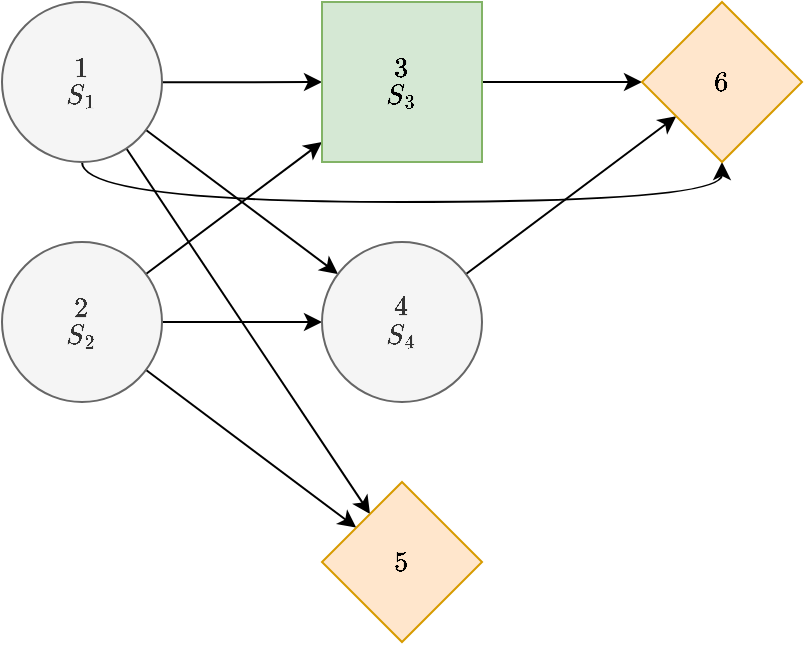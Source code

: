 <mxfile version="13.3.9" type="device"><diagram id="S5gIRan4zH3f460qrwhn" name="Page-1"><mxGraphModel dx="1102" dy="852" grid="1" gridSize="10" guides="1" tooltips="1" connect="1" arrows="1" fold="1" page="1" pageScale="1" pageWidth="850" pageHeight="1100" math="1" shadow="0"><root><mxCell id="0"/><mxCell id="1" parent="0"/><mxCell id="CBkSUQfshbaOBUa4Ht65-1" style="rounded=0;orthogonalLoop=1;jettySize=auto;html=1;" parent="1" source="CBkSUQfshbaOBUa4Ht65-5" target="CBkSUQfshbaOBUa4Ht65-11" edge="1"><mxGeometry relative="1" as="geometry"/></mxCell><mxCell id="CBkSUQfshbaOBUa4Ht65-2" style="edgeStyle=none;rounded=0;orthogonalLoop=1;jettySize=auto;html=1;" parent="1" source="CBkSUQfshbaOBUa4Ht65-5" target="CBkSUQfshbaOBUa4Ht65-13" edge="1"><mxGeometry relative="1" as="geometry"/></mxCell><mxCell id="CBkSUQfshbaOBUa4Ht65-3" style="edgeStyle=orthogonalEdgeStyle;curved=1;rounded=0;orthogonalLoop=1;jettySize=auto;html=1;" parent="1" source="CBkSUQfshbaOBUa4Ht65-5" target="CBkSUQfshbaOBUa4Ht65-14" edge="1"><mxGeometry relative="1" as="geometry"><Array as="points"><mxPoint x="120" y="180"/><mxPoint x="440" y="180"/></Array></mxGeometry></mxCell><mxCell id="CBkSUQfshbaOBUa4Ht65-4" style="rounded=0;orthogonalLoop=1;jettySize=auto;html=1;" parent="1" source="CBkSUQfshbaOBUa4Ht65-5" target="CBkSUQfshbaOBUa4Ht65-15" edge="1"><mxGeometry relative="1" as="geometry"/></mxCell><mxCell id="CBkSUQfshbaOBUa4Ht65-5" value="`1`&lt;br&gt;`S_1`" style="ellipse;whiteSpace=wrap;html=1;aspect=fixed;fontFamily=Helvetica;fontSize=12;fontColor=#333333;align=center;strokeColor=#666666;fillColor=#f5f5f5;" parent="1" vertex="1"><mxGeometry x="80" y="80" width="80" height="80" as="geometry"/></mxCell><mxCell id="CBkSUQfshbaOBUa4Ht65-6" style="rounded=0;orthogonalLoop=1;jettySize=auto;html=1;" parent="1" source="CBkSUQfshbaOBUa4Ht65-9" target="CBkSUQfshbaOBUa4Ht65-13" edge="1"><mxGeometry relative="1" as="geometry"/></mxCell><mxCell id="CBkSUQfshbaOBUa4Ht65-7" style="edgeStyle=none;rounded=0;orthogonalLoop=1;jettySize=auto;html=1;" parent="1" source="CBkSUQfshbaOBUa4Ht65-9" target="CBkSUQfshbaOBUa4Ht65-11" edge="1"><mxGeometry relative="1" as="geometry"/></mxCell><mxCell id="CBkSUQfshbaOBUa4Ht65-8" style="rounded=0;orthogonalLoop=1;jettySize=auto;html=1;" parent="1" source="CBkSUQfshbaOBUa4Ht65-9" target="CBkSUQfshbaOBUa4Ht65-15" edge="1"><mxGeometry relative="1" as="geometry"/></mxCell><mxCell id="CBkSUQfshbaOBUa4Ht65-9" value="`2`&lt;br&gt;`S_2`" style="ellipse;whiteSpace=wrap;html=1;aspect=fixed;fillColor=#f5f5f5;strokeColor=#666666;fontColor=#333333;" parent="1" vertex="1"><mxGeometry x="80" y="200" width="80" height="80" as="geometry"/></mxCell><mxCell id="CBkSUQfshbaOBUa4Ht65-10" style="edgeStyle=none;rounded=0;orthogonalLoop=1;jettySize=auto;html=1;" parent="1" source="CBkSUQfshbaOBUa4Ht65-11" target="CBkSUQfshbaOBUa4Ht65-14" edge="1"><mxGeometry relative="1" as="geometry"/></mxCell><mxCell id="CBkSUQfshbaOBUa4Ht65-11" value="`3`&lt;br&gt;`S_3`" style="whiteSpace=wrap;html=1;aspect=fixed;fontFamily=Helvetica;fontSize=12;align=center;strokeColor=#82b366;fillColor=#d5e8d4;" parent="1" vertex="1"><mxGeometry x="240" y="80" width="80" height="80" as="geometry"/></mxCell><mxCell id="CBkSUQfshbaOBUa4Ht65-12" style="edgeStyle=none;rounded=0;orthogonalLoop=1;jettySize=auto;html=1;" parent="1" source="CBkSUQfshbaOBUa4Ht65-13" target="CBkSUQfshbaOBUa4Ht65-14" edge="1"><mxGeometry relative="1" as="geometry"/></mxCell><mxCell id="CBkSUQfshbaOBUa4Ht65-13" value="`4`&lt;br&gt;`S_4`" style="ellipse;whiteSpace=wrap;html=1;aspect=fixed;fillColor=#f5f5f5;strokeColor=#666666;fontColor=#333333;" parent="1" vertex="1"><mxGeometry x="240" y="200" width="80" height="80" as="geometry"/></mxCell><mxCell id="CBkSUQfshbaOBUa4Ht65-14" value="`6`" style="rhombus;whiteSpace=wrap;html=1;fontFamily=Helvetica;fontSize=12;align=center;strokeColor=#d79b00;fillColor=#ffe6cc;" parent="1" vertex="1"><mxGeometry x="400" y="80" width="80" height="80" as="geometry"/></mxCell><mxCell id="CBkSUQfshbaOBUa4Ht65-15" value="`5`" style="rhombus;whiteSpace=wrap;html=1;fillColor=#ffe6cc;strokeColor=#d79b00;" parent="1" vertex="1"><mxGeometry x="240" y="320" width="80" height="80" as="geometry"/></mxCell></root></mxGraphModel></diagram></mxfile>